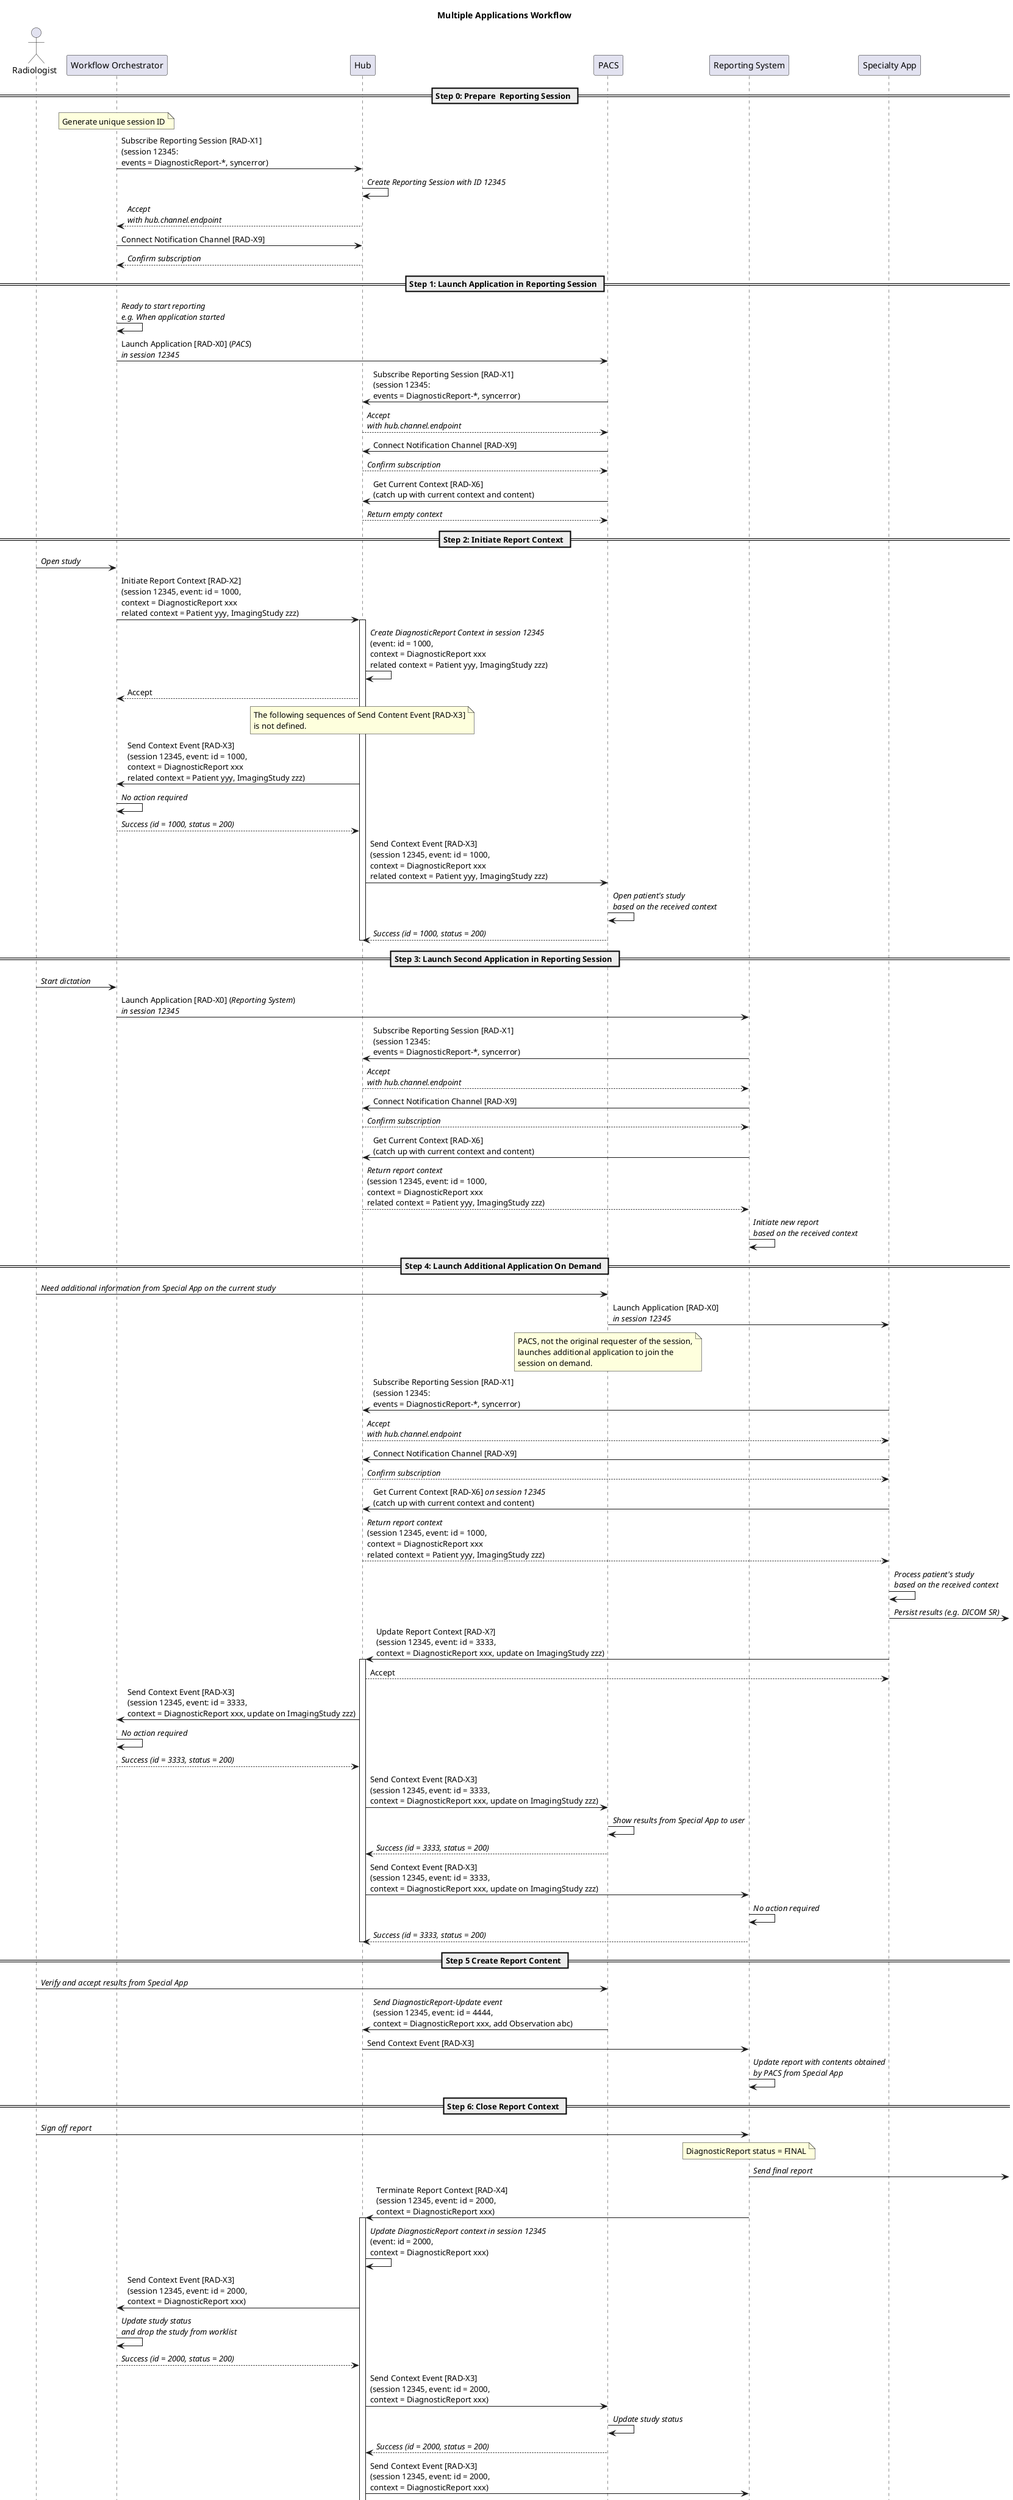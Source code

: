 @startuml multi_app

title Multiple Applications Workflow

actor Radiologist
participant "Workflow Orchestrator" as WF
participant "Hub" as Hub
participant "PACS" as PACS
participant "Reporting System" as Report
participant "Specialty App" as Special

== Step 0: Prepare  Reporting Session ==
note over WF
Generate unique session ID
end note
WF->Hub: Subscribe Reporting Session [RAD-X1]\n(session 12345:\nevents = DiagnosticReport-*, syncerror)

Hub->Hub: //Create Reporting Session with ID 12345//

Hub-->WF: //Accept//\n//with hub.channel.endpoint//
WF->Hub: Connect Notification Channel [RAD-X9]
Hub-->WF: //Confirm subscription//


== Step 1: Launch Application in Reporting Session ==

WF->WF: //Ready to start reporting//\n//e.g. When application started//
WF->PACS: Launch Application [RAD-X0] (//PACS//)\n//in session 12345//

PACS->Hub: Subscribe Reporting Session [RAD-X1]\n(session 12345:\nevents = DiagnosticReport-*, syncerror)
Hub-->PACS: //Accept//\n//with hub.channel.endpoint//
PACS->Hub: Connect Notification Channel [RAD-X9]
Hub-->PACS: //Confirm subscription//
PACS->Hub: Get Current Context [RAD-X6]\n(catch up with current context and content)

Hub-->PACS: //Return empty context//

== Step 2: Initiate Report Context ==

Radiologist->WF: //Open study//

WF->Hub: Initiate Report Context [RAD-X2]\n(session 12345, event: id = 1000,\ncontext = DiagnosticReport xxx\nrelated context = Patient yyy, ImagingStudy zzz)
activate Hub

Hub->Hub: //Create DiagnosticReport Context in session 12345//\n(event: id = 1000,\ncontext = DiagnosticReport xxx\nrelated context = Patient yyy, ImagingStudy zzz)
Hub-->WF: Accept

note over Hub
The following sequences of Send Content Event [RAD-X3]
is not defined.
end note

Hub->WF: Send Context Event [RAD-X3]\n(session 12345, event: id = 1000,\ncontext = DiagnosticReport xxx\nrelated context = Patient yyy, ImagingStudy zzz)
WF->WF: //No action required//
WF-->Hub: //Success (id = 1000, status = 200)//

Hub->PACS: Send Context Event [RAD-X3]\n(session 12345, event: id = 1000,\ncontext = DiagnosticReport xxx\nrelated context = Patient yyy, ImagingStudy zzz)
PACS->PACS: //Open patient's study//\n//based on the received context//
PACS-->Hub: //Success (id = 1000, status = 200)//

deactivate Hub

== Step 3: Launch Second Application in Reporting Session ==

Radiologist->WF: //Start dictation//

WF->Report: Launch Application [RAD-X0] (//Reporting System//)\n//in session 12345//

Report->Hub: Subscribe Reporting Session [RAD-X1]\n(session 12345:\nevents = DiagnosticReport-*, syncerror)
Hub-->Report: //Accept//\n//with hub.channel.endpoint//
Report->Hub: Connect Notification Channel [RAD-X9]
Hub-->Report: //Confirm subscription//
Report->Hub: Get Current Context [RAD-X6]\n(catch up with current context and content)

Hub-->Report: //Return report context//\n(session 12345, event: id = 1000,\ncontext = DiagnosticReport xxx\nrelated context = Patient yyy, ImagingStudy zzz)
Report->Report: //Initiate new report//\n//based on the received context//

== Step 4: Launch Additional Application On Demand ==

Radiologist->PACS: //Need additional information from Special App on the current study//

PACS->Special: Launch Application [RAD-X0]\n//in session 12345//
note over PACS
PACS, not the original requester of the session,
launches additional application to join the
session on demand.
end note

Special->Hub: Subscribe Reporting Session [RAD-X1]\n(session 12345:\nevents = DiagnosticReport-*, syncerror)

Hub-->Special: //Accept//\n//with hub.channel.endpoint//
Special->Hub: Connect Notification Channel [RAD-X9]
Hub-->Special: //Confirm subscription//
Special->Hub: Get Current Context [RAD-X6] //on session 12345//\n(catch up with current context and content)

Hub-->Special: //Return report context//\n(session 12345, event: id = 1000,\ncontext = DiagnosticReport xxx\nrelated context = Patient yyy, ImagingStudy zzz)
Special->Special: //Process patient's study//\n//based on the received context//
Special->: //Persist results (e.g. DICOM SR)//

Special->Hub: Update Report Context [RAD-X?]\n(session 12345, event: id = 3333,\ncontext = DiagnosticReport xxx, update on ImagingStudy zzz)
activate Hub

Hub-->Special: Accept

Hub->WF: Send Context Event [RAD-X3]\n(session 12345, event: id = 3333,\ncontext = DiagnosticReport xxx, update on ImagingStudy zzz)
WF->WF: //No action required//
WF-->Hub: //Success (id = 3333, status = 200)//

Hub->PACS: Send Context Event [RAD-X3]\n(session 12345, event: id = 3333,\ncontext = DiagnosticReport xxx, update on ImagingStudy zzz)
PACS->PACS: //Show results from Special App to user//
PACS-->Hub: //Success (id = 3333, status = 200)//

Hub->Report: Send Context Event [RAD-X3]\n(session 12345, event: id = 3333,\ncontext = DiagnosticReport xxx, update on ImagingStudy zzz)
Report->Report: //No action required//
Report-->Hub: //Success (id = 3333, status = 200)//

deactivate Hub

== Step 5 Create Report Content ==

Radiologist->PACS: //Verify and accept results from Special App//

PACS->Hub: //Send DiagnosticReport-Update event//\n(session 12345, event: id = 4444,\ncontext = DiagnosticReport xxx, add Observation abc)
Hub->Report: Send Context Event [RAD-X3]
Report->Report: //Update report with contents obtained//\n//by PACS from Special App//

== Step 6: Close Report Context ==

Radiologist->Report: //Sign off report//
note over Report
DiagnosticReport status = FINAL
end note

Report->: //Send final report//

Report->Hub: Terminate Report Context [RAD-X4]\n(session 12345, event: id = 2000,\ncontext = DiagnosticReport xxx)
activate Hub

Hub->Hub: //Update DiagnosticReport context in session 12345//\n(event: id = 2000,\ncontext = DiagnosticReport xxx)

Hub->WF: Send Context Event [RAD-X3]\n(session 12345, event: id = 2000,\ncontext = DiagnosticReport xxx)
WF->WF: //Update study status//\n//and drop the study from worklist//
WF-->Hub: //Success (id = 2000, status = 200)//

Hub->PACS: Send Context Event [RAD-X3]\n(session 12345, event: id = 2000,\ncontext = DiagnosticReport xxx)
PACS->PACS: //Update study status//
PACS-->Hub: //Success (id = 2000, status = 200)//

Hub->Report: Send Context Event [RAD-X3]\n(session 12345, event: id = 2000,\ncontext = DiagnosticReport xxx)
Report->Report: //No action required//
Report-->Hub: //Success (id = 2000, status = 200)//

Hub->Special: Send Context Event [RAD-X3]\n(session 12345, event: id = 2000,\ncontext = DiagnosticReport xxx)
Special->Special: //Minimize application//
Special-->Hub: //Success (id = 2000, status = 200)//

Hub->Hub: //Delete DiagnosticReport context in session 12345//\n(context = DiagnosticReport xxx)
deactivate Hub

== Step 7: Switch Report Context in Reporting Session ==

note over WF
The workflow repeats. Since all the necessary applications
have already been started, there is no need to relaunch
the applications and establish the subscription.
end note

WF->Hub: Initial Report Context [RAD-X2]\n(session 12345, event: id = 3333,\ncontext = DiagnosticReport kkk)
Hub->PACS: Send Context Event [RAD-X3]
Hub->Report: Send Context Event [RAD-X3]
Hub->WF: Send Context Event [RAD-X3]

== Step 8: Close Applications ==

Radiologist->WF: //Close application//
WF->Hub: Unsubscribe Session [RAD-X10]\n(session 12345)
Hub-->WF: //Accept//
Hub->Hub: //Close channel to Worklist Orchestrator//

... Time elapsed and the other subscriptions lease time expired ...

Hub->Hub: //Close channel to PACS, Reporting System and Specialty App//

@enduml